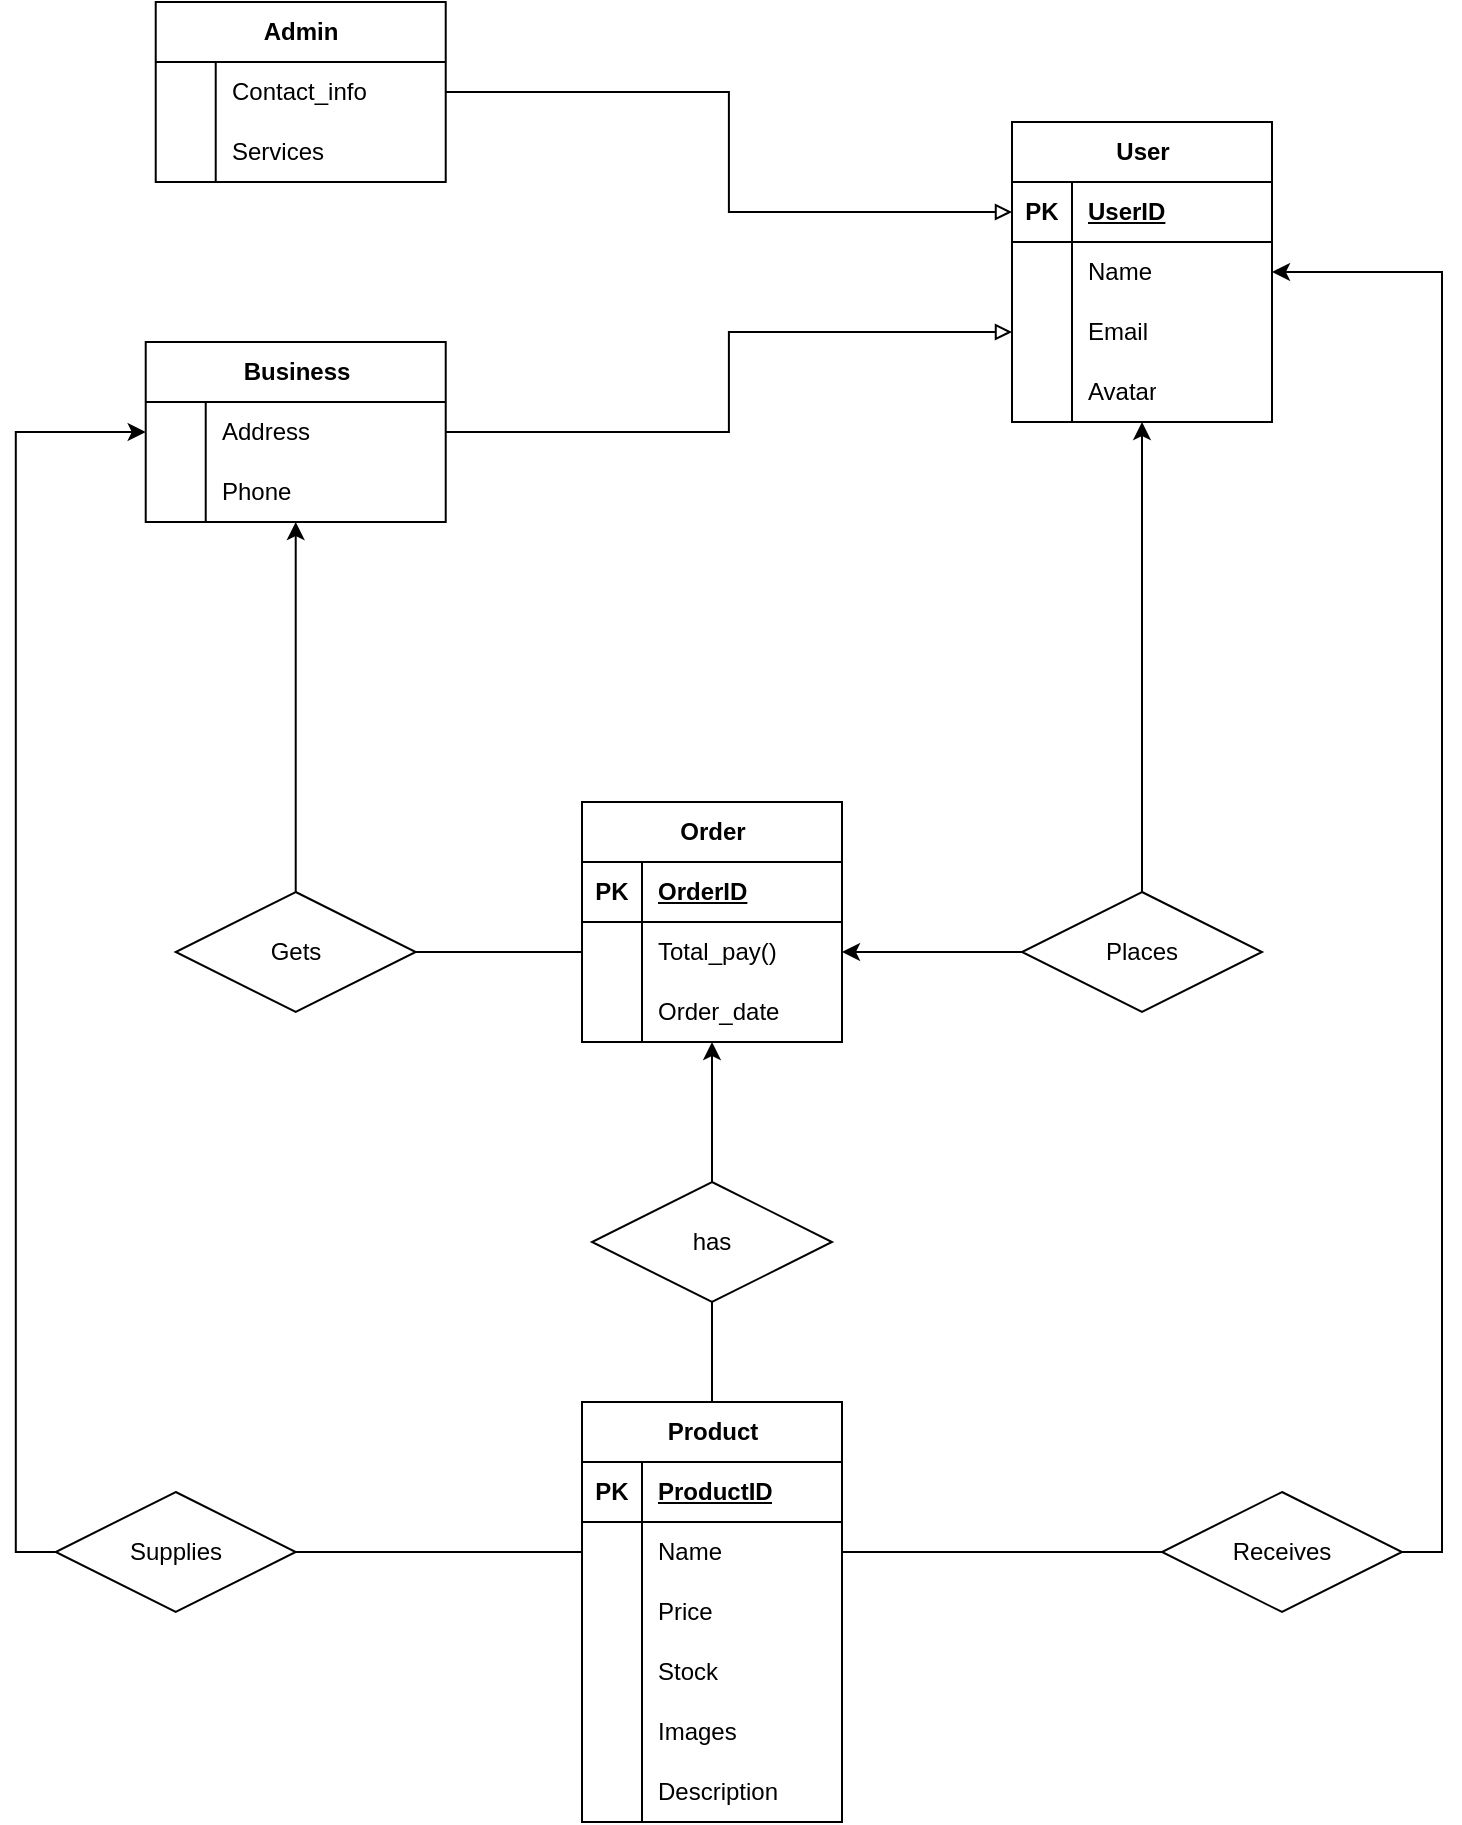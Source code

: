 <mxfile version="22.1.0" type="device">
  <diagram id="R2lEEEUBdFMjLlhIrx00" name="Page-1">
    <mxGraphModel dx="3543" dy="1396" grid="1" gridSize="10" guides="1" tooltips="1" connect="1" arrows="1" fold="1" page="1" pageScale="1" pageWidth="827" pageHeight="1169" math="0" shadow="0" extFonts="Permanent Marker^https://fonts.googleapis.com/css?family=Permanent+Marker">
      <root>
        <mxCell id="0" />
        <mxCell id="1" parent="0" />
        <mxCell id="K0dJjCZat4s2GaYUu340-27" style="edgeStyle=orthogonalEdgeStyle;rounded=0;orthogonalLoop=1;jettySize=auto;html=1;entryX=0.5;entryY=0;entryDx=0;entryDy=0;endArrow=none;endFill=0;startArrow=classic;startFill=1;" parent="1" source="dnALsjFToUJ2Kt-m2iwj-1" target="dnALsjFToUJ2Kt-m2iwj-149" edge="1">
          <mxGeometry relative="1" as="geometry" />
        </mxCell>
        <mxCell id="dnALsjFToUJ2Kt-m2iwj-1" value="User" style="shape=table;startSize=30;container=1;collapsible=1;childLayout=tableLayout;fixedRows=1;rowLines=0;fontStyle=1;align=center;resizeLast=1;html=1;" parent="1" vertex="1">
          <mxGeometry x="-245" y="210" width="130" height="150" as="geometry" />
        </mxCell>
        <mxCell id="dnALsjFToUJ2Kt-m2iwj-2" value="" style="shape=tableRow;horizontal=0;startSize=0;swimlaneHead=0;swimlaneBody=0;fillColor=none;collapsible=0;dropTarget=0;points=[[0,0.5],[1,0.5]];portConstraint=eastwest;top=0;left=0;right=0;bottom=1;" parent="dnALsjFToUJ2Kt-m2iwj-1" vertex="1">
          <mxGeometry y="30" width="130" height="30" as="geometry" />
        </mxCell>
        <mxCell id="dnALsjFToUJ2Kt-m2iwj-3" value="PK" style="shape=partialRectangle;connectable=0;fillColor=none;top=0;left=0;bottom=0;right=0;fontStyle=1;overflow=hidden;whiteSpace=wrap;html=1;" parent="dnALsjFToUJ2Kt-m2iwj-2" vertex="1">
          <mxGeometry width="30" height="30" as="geometry">
            <mxRectangle width="30" height="30" as="alternateBounds" />
          </mxGeometry>
        </mxCell>
        <mxCell id="dnALsjFToUJ2Kt-m2iwj-4" value="UserID" style="shape=partialRectangle;connectable=0;fillColor=none;top=0;left=0;bottom=0;right=0;align=left;spacingLeft=6;fontStyle=5;overflow=hidden;whiteSpace=wrap;html=1;" parent="dnALsjFToUJ2Kt-m2iwj-2" vertex="1">
          <mxGeometry x="30" width="100" height="30" as="geometry">
            <mxRectangle width="100" height="30" as="alternateBounds" />
          </mxGeometry>
        </mxCell>
        <mxCell id="dnALsjFToUJ2Kt-m2iwj-5" value="" style="shape=tableRow;horizontal=0;startSize=0;swimlaneHead=0;swimlaneBody=0;fillColor=none;collapsible=0;dropTarget=0;points=[[0,0.5],[1,0.5]];portConstraint=eastwest;top=0;left=0;right=0;bottom=0;" parent="dnALsjFToUJ2Kt-m2iwj-1" vertex="1">
          <mxGeometry y="60" width="130" height="30" as="geometry" />
        </mxCell>
        <mxCell id="dnALsjFToUJ2Kt-m2iwj-6" value="" style="shape=partialRectangle;connectable=0;fillColor=none;top=0;left=0;bottom=0;right=0;editable=1;overflow=hidden;whiteSpace=wrap;html=1;" parent="dnALsjFToUJ2Kt-m2iwj-5" vertex="1">
          <mxGeometry width="30" height="30" as="geometry">
            <mxRectangle width="30" height="30" as="alternateBounds" />
          </mxGeometry>
        </mxCell>
        <mxCell id="dnALsjFToUJ2Kt-m2iwj-7" value="Name" style="shape=partialRectangle;connectable=0;fillColor=none;top=0;left=0;bottom=0;right=0;align=left;spacingLeft=6;overflow=hidden;whiteSpace=wrap;html=1;" parent="dnALsjFToUJ2Kt-m2iwj-5" vertex="1">
          <mxGeometry x="30" width="100" height="30" as="geometry">
            <mxRectangle width="100" height="30" as="alternateBounds" />
          </mxGeometry>
        </mxCell>
        <mxCell id="dnALsjFToUJ2Kt-m2iwj-8" value="" style="shape=tableRow;horizontal=0;startSize=0;swimlaneHead=0;swimlaneBody=0;fillColor=none;collapsible=0;dropTarget=0;points=[[0,0.5],[1,0.5]];portConstraint=eastwest;top=0;left=0;right=0;bottom=0;" parent="dnALsjFToUJ2Kt-m2iwj-1" vertex="1">
          <mxGeometry y="90" width="130" height="30" as="geometry" />
        </mxCell>
        <mxCell id="dnALsjFToUJ2Kt-m2iwj-9" value="" style="shape=partialRectangle;connectable=0;fillColor=none;top=0;left=0;bottom=0;right=0;editable=1;overflow=hidden;whiteSpace=wrap;html=1;" parent="dnALsjFToUJ2Kt-m2iwj-8" vertex="1">
          <mxGeometry width="30" height="30" as="geometry">
            <mxRectangle width="30" height="30" as="alternateBounds" />
          </mxGeometry>
        </mxCell>
        <mxCell id="dnALsjFToUJ2Kt-m2iwj-10" value="Email" style="shape=partialRectangle;connectable=0;fillColor=none;top=0;left=0;bottom=0;right=0;align=left;spacingLeft=6;overflow=hidden;whiteSpace=wrap;html=1;" parent="dnALsjFToUJ2Kt-m2iwj-8" vertex="1">
          <mxGeometry x="30" width="100" height="30" as="geometry">
            <mxRectangle width="100" height="30" as="alternateBounds" />
          </mxGeometry>
        </mxCell>
        <mxCell id="dnALsjFToUJ2Kt-m2iwj-11" value="" style="shape=tableRow;horizontal=0;startSize=0;swimlaneHead=0;swimlaneBody=0;fillColor=none;collapsible=0;dropTarget=0;points=[[0,0.5],[1,0.5]];portConstraint=eastwest;top=0;left=0;right=0;bottom=0;" parent="dnALsjFToUJ2Kt-m2iwj-1" vertex="1">
          <mxGeometry y="120" width="130" height="30" as="geometry" />
        </mxCell>
        <mxCell id="dnALsjFToUJ2Kt-m2iwj-12" value="" style="shape=partialRectangle;connectable=0;fillColor=none;top=0;left=0;bottom=0;right=0;editable=1;overflow=hidden;whiteSpace=wrap;html=1;" parent="dnALsjFToUJ2Kt-m2iwj-11" vertex="1">
          <mxGeometry width="30" height="30" as="geometry">
            <mxRectangle width="30" height="30" as="alternateBounds" />
          </mxGeometry>
        </mxCell>
        <mxCell id="dnALsjFToUJ2Kt-m2iwj-13" value="Avatar" style="shape=partialRectangle;connectable=0;fillColor=none;top=0;left=0;bottom=0;right=0;align=left;spacingLeft=6;overflow=hidden;whiteSpace=wrap;html=1;" parent="dnALsjFToUJ2Kt-m2iwj-11" vertex="1">
          <mxGeometry x="30" width="100" height="30" as="geometry">
            <mxRectangle width="100" height="30" as="alternateBounds" />
          </mxGeometry>
        </mxCell>
        <mxCell id="dnALsjFToUJ2Kt-m2iwj-14" value="Admin" style="shape=table;startSize=30;container=1;collapsible=1;childLayout=tableLayout;fixedRows=1;rowLines=0;fontStyle=1;align=center;resizeLast=1;html=1;" parent="1" vertex="1">
          <mxGeometry x="-673.14" y="150" width="145" height="90" as="geometry" />
        </mxCell>
        <mxCell id="dnALsjFToUJ2Kt-m2iwj-21" value="" style="shape=tableRow;horizontal=0;startSize=0;swimlaneHead=0;swimlaneBody=0;fillColor=none;collapsible=0;dropTarget=0;points=[[0,0.5],[1,0.5]];portConstraint=eastwest;top=0;left=0;right=0;bottom=0;" parent="dnALsjFToUJ2Kt-m2iwj-14" vertex="1">
          <mxGeometry y="30" width="145" height="30" as="geometry" />
        </mxCell>
        <mxCell id="dnALsjFToUJ2Kt-m2iwj-22" value="" style="shape=partialRectangle;connectable=0;fillColor=none;top=0;left=0;bottom=0;right=0;editable=1;overflow=hidden;whiteSpace=wrap;html=1;" parent="dnALsjFToUJ2Kt-m2iwj-21" vertex="1">
          <mxGeometry width="30" height="30" as="geometry">
            <mxRectangle width="30" height="30" as="alternateBounds" />
          </mxGeometry>
        </mxCell>
        <mxCell id="dnALsjFToUJ2Kt-m2iwj-23" value="Contact_info" style="shape=partialRectangle;connectable=0;fillColor=none;top=0;left=0;bottom=0;right=0;align=left;spacingLeft=6;overflow=hidden;whiteSpace=wrap;html=1;" parent="dnALsjFToUJ2Kt-m2iwj-21" vertex="1">
          <mxGeometry x="30" width="115" height="30" as="geometry">
            <mxRectangle width="115" height="30" as="alternateBounds" />
          </mxGeometry>
        </mxCell>
        <mxCell id="dnALsjFToUJ2Kt-m2iwj-27" value="" style="shape=tableRow;horizontal=0;startSize=0;swimlaneHead=0;swimlaneBody=0;fillColor=none;collapsible=0;dropTarget=0;points=[[0,0.5],[1,0.5]];portConstraint=eastwest;top=0;left=0;right=0;bottom=0;" parent="dnALsjFToUJ2Kt-m2iwj-14" vertex="1">
          <mxGeometry y="60" width="145" height="30" as="geometry" />
        </mxCell>
        <mxCell id="dnALsjFToUJ2Kt-m2iwj-28" value="" style="shape=partialRectangle;connectable=0;fillColor=none;top=0;left=0;bottom=0;right=0;editable=1;overflow=hidden;whiteSpace=wrap;html=1;" parent="dnALsjFToUJ2Kt-m2iwj-27" vertex="1">
          <mxGeometry width="30" height="30" as="geometry">
            <mxRectangle width="30" height="30" as="alternateBounds" />
          </mxGeometry>
        </mxCell>
        <mxCell id="dnALsjFToUJ2Kt-m2iwj-29" value="Services" style="shape=partialRectangle;connectable=0;fillColor=none;top=0;left=0;bottom=0;right=0;align=left;spacingLeft=6;overflow=hidden;whiteSpace=wrap;html=1;" parent="dnALsjFToUJ2Kt-m2iwj-27" vertex="1">
          <mxGeometry x="30" width="115" height="30" as="geometry">
            <mxRectangle width="115" height="30" as="alternateBounds" />
          </mxGeometry>
        </mxCell>
        <mxCell id="dnALsjFToUJ2Kt-m2iwj-84" value="Receives" style="shape=rhombus;perimeter=rhombusPerimeter;whiteSpace=wrap;html=1;align=center;" parent="1" vertex="1">
          <mxGeometry x="-170" y="895" width="120" height="60" as="geometry" />
        </mxCell>
        <mxCell id="dnALsjFToUJ2Kt-m2iwj-239" style="edgeStyle=orthogonalEdgeStyle;rounded=0;orthogonalLoop=1;jettySize=auto;html=1;entryX=1;entryY=0.5;entryDx=0;entryDy=0;endArrow=classic;endFill=1;" parent="1" source="dnALsjFToUJ2Kt-m2iwj-149" target="dnALsjFToUJ2Kt-m2iwj-229" edge="1">
          <mxGeometry relative="1" as="geometry" />
        </mxCell>
        <mxCell id="dnALsjFToUJ2Kt-m2iwj-149" value="Places" style="shape=rhombus;perimeter=rhombusPerimeter;whiteSpace=wrap;html=1;align=center;" parent="1" vertex="1">
          <mxGeometry x="-240" y="595" width="120" height="60" as="geometry" />
        </mxCell>
        <mxCell id="dnALsjFToUJ2Kt-m2iwj-238" style="edgeStyle=orthogonalEdgeStyle;rounded=0;orthogonalLoop=1;jettySize=auto;html=1;endArrow=none;endFill=0;" parent="1" source="dnALsjFToUJ2Kt-m2iwj-150" target="dnALsjFToUJ2Kt-m2iwj-229" edge="1">
          <mxGeometry relative="1" as="geometry" />
        </mxCell>
        <mxCell id="dnALsjFToUJ2Kt-m2iwj-150" value="Gets" style="shape=rhombus;perimeter=rhombusPerimeter;whiteSpace=wrap;html=1;align=center;" parent="1" vertex="1">
          <mxGeometry x="-663.14" y="595" width="120" height="60" as="geometry" />
        </mxCell>
        <mxCell id="dnALsjFToUJ2Kt-m2iwj-209" style="edgeStyle=orthogonalEdgeStyle;rounded=0;orthogonalLoop=1;jettySize=auto;html=1;entryX=0;entryY=0.5;entryDx=0;entryDy=0;endArrow=none;endFill=0;" parent="1" source="dnALsjFToUJ2Kt-m2iwj-152" target="dnALsjFToUJ2Kt-m2iwj-200" edge="1">
          <mxGeometry relative="1" as="geometry" />
        </mxCell>
        <mxCell id="dnALsjFToUJ2Kt-m2iwj-152" value="Supplies" style="shape=rhombus;perimeter=rhombusPerimeter;whiteSpace=wrap;html=1;align=center;" parent="1" vertex="1">
          <mxGeometry x="-723.14" y="895" width="120" height="60" as="geometry" />
        </mxCell>
        <mxCell id="K0dJjCZat4s2GaYUu340-10" style="edgeStyle=orthogonalEdgeStyle;rounded=0;orthogonalLoop=1;jettySize=auto;html=1;entryX=0.5;entryY=0;entryDx=0;entryDy=0;endArrow=none;endFill=0;startArrow=classic;startFill=1;" parent="1" source="dnALsjFToUJ2Kt-m2iwj-171" target="dnALsjFToUJ2Kt-m2iwj-150" edge="1">
          <mxGeometry relative="1" as="geometry" />
        </mxCell>
        <mxCell id="dnALsjFToUJ2Kt-m2iwj-171" value="Business" style="shape=table;startSize=30;container=1;collapsible=1;childLayout=tableLayout;fixedRows=1;rowLines=0;fontStyle=1;align=center;resizeLast=1;html=1;" parent="1" vertex="1">
          <mxGeometry x="-678.14" y="320" width="150" height="90" as="geometry" />
        </mxCell>
        <mxCell id="dnALsjFToUJ2Kt-m2iwj-175" value="" style="shape=tableRow;horizontal=0;startSize=0;swimlaneHead=0;swimlaneBody=0;fillColor=none;collapsible=0;dropTarget=0;points=[[0,0.5],[1,0.5]];portConstraint=eastwest;top=0;left=0;right=0;bottom=0;" parent="dnALsjFToUJ2Kt-m2iwj-171" vertex="1">
          <mxGeometry y="30" width="150" height="30" as="geometry" />
        </mxCell>
        <mxCell id="dnALsjFToUJ2Kt-m2iwj-176" value="" style="shape=partialRectangle;connectable=0;fillColor=none;top=0;left=0;bottom=0;right=0;editable=1;overflow=hidden;whiteSpace=wrap;html=1;" parent="dnALsjFToUJ2Kt-m2iwj-175" vertex="1">
          <mxGeometry width="30" height="30" as="geometry">
            <mxRectangle width="30" height="30" as="alternateBounds" />
          </mxGeometry>
        </mxCell>
        <mxCell id="dnALsjFToUJ2Kt-m2iwj-177" value="Address" style="shape=partialRectangle;connectable=0;fillColor=none;top=0;left=0;bottom=0;right=0;align=left;spacingLeft=6;overflow=hidden;whiteSpace=wrap;html=1;" parent="dnALsjFToUJ2Kt-m2iwj-175" vertex="1">
          <mxGeometry x="30" width="120" height="30" as="geometry">
            <mxRectangle width="120" height="30" as="alternateBounds" />
          </mxGeometry>
        </mxCell>
        <mxCell id="dnALsjFToUJ2Kt-m2iwj-178" value="" style="shape=tableRow;horizontal=0;startSize=0;swimlaneHead=0;swimlaneBody=0;fillColor=none;collapsible=0;dropTarget=0;points=[[0,0.5],[1,0.5]];portConstraint=eastwest;top=0;left=0;right=0;bottom=0;" parent="dnALsjFToUJ2Kt-m2iwj-171" vertex="1">
          <mxGeometry y="60" width="150" height="30" as="geometry" />
        </mxCell>
        <mxCell id="dnALsjFToUJ2Kt-m2iwj-179" value="" style="shape=partialRectangle;connectable=0;fillColor=none;top=0;left=0;bottom=0;right=0;editable=1;overflow=hidden;whiteSpace=wrap;html=1;" parent="dnALsjFToUJ2Kt-m2iwj-178" vertex="1">
          <mxGeometry width="30" height="30" as="geometry">
            <mxRectangle width="30" height="30" as="alternateBounds" />
          </mxGeometry>
        </mxCell>
        <mxCell id="dnALsjFToUJ2Kt-m2iwj-180" value="Phone" style="shape=partialRectangle;connectable=0;fillColor=none;top=0;left=0;bottom=0;right=0;align=left;spacingLeft=6;overflow=hidden;whiteSpace=wrap;html=1;" parent="dnALsjFToUJ2Kt-m2iwj-178" vertex="1">
          <mxGeometry x="30" width="120" height="30" as="geometry">
            <mxRectangle width="120" height="30" as="alternateBounds" />
          </mxGeometry>
        </mxCell>
        <mxCell id="K0dJjCZat4s2GaYUu340-4" style="edgeStyle=orthogonalEdgeStyle;rounded=0;orthogonalLoop=1;jettySize=auto;html=1;endArrow=none;endFill=0;startArrow=none;startFill=0;" parent="1" source="dnALsjFToUJ2Kt-m2iwj-196" target="K0dJjCZat4s2GaYUu340-2" edge="1">
          <mxGeometry relative="1" as="geometry" />
        </mxCell>
        <mxCell id="dnALsjFToUJ2Kt-m2iwj-196" value="Product" style="shape=table;startSize=30;container=1;collapsible=1;childLayout=tableLayout;fixedRows=1;rowLines=0;fontStyle=1;align=center;resizeLast=1;html=1;" parent="1" vertex="1">
          <mxGeometry x="-460" y="850" width="130" height="210" as="geometry" />
        </mxCell>
        <mxCell id="dnALsjFToUJ2Kt-m2iwj-197" value="" style="shape=tableRow;horizontal=0;startSize=0;swimlaneHead=0;swimlaneBody=0;fillColor=none;collapsible=0;dropTarget=0;points=[[0,0.5],[1,0.5]];portConstraint=eastwest;top=0;left=0;right=0;bottom=1;" parent="dnALsjFToUJ2Kt-m2iwj-196" vertex="1">
          <mxGeometry y="30" width="130" height="30" as="geometry" />
        </mxCell>
        <mxCell id="dnALsjFToUJ2Kt-m2iwj-198" value="PK" style="shape=partialRectangle;connectable=0;fillColor=none;top=0;left=0;bottom=0;right=0;fontStyle=1;overflow=hidden;whiteSpace=wrap;html=1;" parent="dnALsjFToUJ2Kt-m2iwj-197" vertex="1">
          <mxGeometry width="30" height="30" as="geometry">
            <mxRectangle width="30" height="30" as="alternateBounds" />
          </mxGeometry>
        </mxCell>
        <mxCell id="dnALsjFToUJ2Kt-m2iwj-199" value="ProductID" style="shape=partialRectangle;connectable=0;fillColor=none;top=0;left=0;bottom=0;right=0;align=left;spacingLeft=6;fontStyle=5;overflow=hidden;whiteSpace=wrap;html=1;" parent="dnALsjFToUJ2Kt-m2iwj-197" vertex="1">
          <mxGeometry x="30" width="100" height="30" as="geometry">
            <mxRectangle width="100" height="30" as="alternateBounds" />
          </mxGeometry>
        </mxCell>
        <mxCell id="dnALsjFToUJ2Kt-m2iwj-200" value="" style="shape=tableRow;horizontal=0;startSize=0;swimlaneHead=0;swimlaneBody=0;fillColor=none;collapsible=0;dropTarget=0;points=[[0,0.5],[1,0.5]];portConstraint=eastwest;top=0;left=0;right=0;bottom=0;" parent="dnALsjFToUJ2Kt-m2iwj-196" vertex="1">
          <mxGeometry y="60" width="130" height="30" as="geometry" />
        </mxCell>
        <mxCell id="dnALsjFToUJ2Kt-m2iwj-201" value="" style="shape=partialRectangle;connectable=0;fillColor=none;top=0;left=0;bottom=0;right=0;editable=1;overflow=hidden;whiteSpace=wrap;html=1;" parent="dnALsjFToUJ2Kt-m2iwj-200" vertex="1">
          <mxGeometry width="30" height="30" as="geometry">
            <mxRectangle width="30" height="30" as="alternateBounds" />
          </mxGeometry>
        </mxCell>
        <mxCell id="dnALsjFToUJ2Kt-m2iwj-202" value="Name" style="shape=partialRectangle;connectable=0;fillColor=none;top=0;left=0;bottom=0;right=0;align=left;spacingLeft=6;overflow=hidden;whiteSpace=wrap;html=1;" parent="dnALsjFToUJ2Kt-m2iwj-200" vertex="1">
          <mxGeometry x="30" width="100" height="30" as="geometry">
            <mxRectangle width="100" height="30" as="alternateBounds" />
          </mxGeometry>
        </mxCell>
        <mxCell id="dnALsjFToUJ2Kt-m2iwj-203" value="" style="shape=tableRow;horizontal=0;startSize=0;swimlaneHead=0;swimlaneBody=0;fillColor=none;collapsible=0;dropTarget=0;points=[[0,0.5],[1,0.5]];portConstraint=eastwest;top=0;left=0;right=0;bottom=0;" parent="dnALsjFToUJ2Kt-m2iwj-196" vertex="1">
          <mxGeometry y="90" width="130" height="30" as="geometry" />
        </mxCell>
        <mxCell id="dnALsjFToUJ2Kt-m2iwj-204" value="" style="shape=partialRectangle;connectable=0;fillColor=none;top=0;left=0;bottom=0;right=0;editable=1;overflow=hidden;whiteSpace=wrap;html=1;" parent="dnALsjFToUJ2Kt-m2iwj-203" vertex="1">
          <mxGeometry width="30" height="30" as="geometry">
            <mxRectangle width="30" height="30" as="alternateBounds" />
          </mxGeometry>
        </mxCell>
        <mxCell id="dnALsjFToUJ2Kt-m2iwj-205" value="Price" style="shape=partialRectangle;connectable=0;fillColor=none;top=0;left=0;bottom=0;right=0;align=left;spacingLeft=6;overflow=hidden;whiteSpace=wrap;html=1;" parent="dnALsjFToUJ2Kt-m2iwj-203" vertex="1">
          <mxGeometry x="30" width="100" height="30" as="geometry">
            <mxRectangle width="100" height="30" as="alternateBounds" />
          </mxGeometry>
        </mxCell>
        <mxCell id="dnALsjFToUJ2Kt-m2iwj-206" value="" style="shape=tableRow;horizontal=0;startSize=0;swimlaneHead=0;swimlaneBody=0;fillColor=none;collapsible=0;dropTarget=0;points=[[0,0.5],[1,0.5]];portConstraint=eastwest;top=0;left=0;right=0;bottom=0;" parent="dnALsjFToUJ2Kt-m2iwj-196" vertex="1">
          <mxGeometry y="120" width="130" height="30" as="geometry" />
        </mxCell>
        <mxCell id="dnALsjFToUJ2Kt-m2iwj-207" value="" style="shape=partialRectangle;connectable=0;fillColor=none;top=0;left=0;bottom=0;right=0;editable=1;overflow=hidden;whiteSpace=wrap;html=1;" parent="dnALsjFToUJ2Kt-m2iwj-206" vertex="1">
          <mxGeometry width="30" height="30" as="geometry">
            <mxRectangle width="30" height="30" as="alternateBounds" />
          </mxGeometry>
        </mxCell>
        <mxCell id="dnALsjFToUJ2Kt-m2iwj-208" value="Stock" style="shape=partialRectangle;connectable=0;fillColor=none;top=0;left=0;bottom=0;right=0;align=left;spacingLeft=6;overflow=hidden;whiteSpace=wrap;html=1;" parent="dnALsjFToUJ2Kt-m2iwj-206" vertex="1">
          <mxGeometry x="30" width="100" height="30" as="geometry">
            <mxRectangle width="100" height="30" as="alternateBounds" />
          </mxGeometry>
        </mxCell>
        <mxCell id="fsVR9X3jZ-R1_g347m8x-4" value="" style="shape=tableRow;horizontal=0;startSize=0;swimlaneHead=0;swimlaneBody=0;fillColor=none;collapsible=0;dropTarget=0;points=[[0,0.5],[1,0.5]];portConstraint=eastwest;top=0;left=0;right=0;bottom=0;" vertex="1" parent="dnALsjFToUJ2Kt-m2iwj-196">
          <mxGeometry y="150" width="130" height="30" as="geometry" />
        </mxCell>
        <mxCell id="fsVR9X3jZ-R1_g347m8x-5" value="" style="shape=partialRectangle;connectable=0;fillColor=none;top=0;left=0;bottom=0;right=0;editable=1;overflow=hidden;whiteSpace=wrap;html=1;" vertex="1" parent="fsVR9X3jZ-R1_g347m8x-4">
          <mxGeometry width="30" height="30" as="geometry">
            <mxRectangle width="30" height="30" as="alternateBounds" />
          </mxGeometry>
        </mxCell>
        <mxCell id="fsVR9X3jZ-R1_g347m8x-6" value="Images" style="shape=partialRectangle;connectable=0;fillColor=none;top=0;left=0;bottom=0;right=0;align=left;spacingLeft=6;overflow=hidden;whiteSpace=wrap;html=1;" vertex="1" parent="fsVR9X3jZ-R1_g347m8x-4">
          <mxGeometry x="30" width="100" height="30" as="geometry">
            <mxRectangle width="100" height="30" as="alternateBounds" />
          </mxGeometry>
        </mxCell>
        <mxCell id="fsVR9X3jZ-R1_g347m8x-7" value="" style="shape=tableRow;horizontal=0;startSize=0;swimlaneHead=0;swimlaneBody=0;fillColor=none;collapsible=0;dropTarget=0;points=[[0,0.5],[1,0.5]];portConstraint=eastwest;top=0;left=0;right=0;bottom=0;" vertex="1" parent="dnALsjFToUJ2Kt-m2iwj-196">
          <mxGeometry y="180" width="130" height="30" as="geometry" />
        </mxCell>
        <mxCell id="fsVR9X3jZ-R1_g347m8x-8" value="" style="shape=partialRectangle;connectable=0;fillColor=none;top=0;left=0;bottom=0;right=0;editable=1;overflow=hidden;whiteSpace=wrap;html=1;" vertex="1" parent="fsVR9X3jZ-R1_g347m8x-7">
          <mxGeometry width="30" height="30" as="geometry">
            <mxRectangle width="30" height="30" as="alternateBounds" />
          </mxGeometry>
        </mxCell>
        <mxCell id="fsVR9X3jZ-R1_g347m8x-9" value="Description" style="shape=partialRectangle;connectable=0;fillColor=none;top=0;left=0;bottom=0;right=0;align=left;spacingLeft=6;overflow=hidden;whiteSpace=wrap;html=1;" vertex="1" parent="fsVR9X3jZ-R1_g347m8x-7">
          <mxGeometry x="30" width="100" height="30" as="geometry">
            <mxRectangle width="100" height="30" as="alternateBounds" />
          </mxGeometry>
        </mxCell>
        <mxCell id="dnALsjFToUJ2Kt-m2iwj-210" style="edgeStyle=orthogonalEdgeStyle;rounded=0;orthogonalLoop=1;jettySize=auto;html=1;exitX=1;exitY=0.5;exitDx=0;exitDy=0;entryX=0;entryY=0.5;entryDx=0;entryDy=0;endArrow=none;endFill=0;startArrow=none;startFill=0;" parent="1" source="dnALsjFToUJ2Kt-m2iwj-200" target="dnALsjFToUJ2Kt-m2iwj-84" edge="1">
          <mxGeometry relative="1" as="geometry" />
        </mxCell>
        <mxCell id="K0dJjCZat4s2GaYUu340-3" style="edgeStyle=orthogonalEdgeStyle;rounded=0;orthogonalLoop=1;jettySize=auto;html=1;entryX=0.5;entryY=0;entryDx=0;entryDy=0;endArrow=none;endFill=0;startArrow=classic;startFill=1;" parent="1" source="dnALsjFToUJ2Kt-m2iwj-225" target="K0dJjCZat4s2GaYUu340-2" edge="1">
          <mxGeometry relative="1" as="geometry" />
        </mxCell>
        <mxCell id="dnALsjFToUJ2Kt-m2iwj-225" value="Order" style="shape=table;startSize=30;container=1;collapsible=1;childLayout=tableLayout;fixedRows=1;rowLines=0;fontStyle=1;align=center;resizeLast=1;html=1;" parent="1" vertex="1">
          <mxGeometry x="-460" y="550" width="130" height="120" as="geometry" />
        </mxCell>
        <mxCell id="dnALsjFToUJ2Kt-m2iwj-226" value="" style="shape=tableRow;horizontal=0;startSize=0;swimlaneHead=0;swimlaneBody=0;fillColor=none;collapsible=0;dropTarget=0;points=[[0,0.5],[1,0.5]];portConstraint=eastwest;top=0;left=0;right=0;bottom=1;" parent="dnALsjFToUJ2Kt-m2iwj-225" vertex="1">
          <mxGeometry y="30" width="130" height="30" as="geometry" />
        </mxCell>
        <mxCell id="dnALsjFToUJ2Kt-m2iwj-227" value="PK" style="shape=partialRectangle;connectable=0;fillColor=none;top=0;left=0;bottom=0;right=0;fontStyle=1;overflow=hidden;whiteSpace=wrap;html=1;" parent="dnALsjFToUJ2Kt-m2iwj-226" vertex="1">
          <mxGeometry width="30" height="30" as="geometry">
            <mxRectangle width="30" height="30" as="alternateBounds" />
          </mxGeometry>
        </mxCell>
        <mxCell id="dnALsjFToUJ2Kt-m2iwj-228" value="OrderID" style="shape=partialRectangle;connectable=0;fillColor=none;top=0;left=0;bottom=0;right=0;align=left;spacingLeft=6;fontStyle=5;overflow=hidden;whiteSpace=wrap;html=1;" parent="dnALsjFToUJ2Kt-m2iwj-226" vertex="1">
          <mxGeometry x="30" width="100" height="30" as="geometry">
            <mxRectangle width="100" height="30" as="alternateBounds" />
          </mxGeometry>
        </mxCell>
        <mxCell id="dnALsjFToUJ2Kt-m2iwj-229" value="" style="shape=tableRow;horizontal=0;startSize=0;swimlaneHead=0;swimlaneBody=0;fillColor=none;collapsible=0;dropTarget=0;points=[[0,0.5],[1,0.5]];portConstraint=eastwest;top=0;left=0;right=0;bottom=0;" parent="dnALsjFToUJ2Kt-m2iwj-225" vertex="1">
          <mxGeometry y="60" width="130" height="30" as="geometry" />
        </mxCell>
        <mxCell id="dnALsjFToUJ2Kt-m2iwj-230" value="" style="shape=partialRectangle;connectable=0;fillColor=none;top=0;left=0;bottom=0;right=0;editable=1;overflow=hidden;whiteSpace=wrap;html=1;" parent="dnALsjFToUJ2Kt-m2iwj-229" vertex="1">
          <mxGeometry width="30" height="30" as="geometry">
            <mxRectangle width="30" height="30" as="alternateBounds" />
          </mxGeometry>
        </mxCell>
        <mxCell id="dnALsjFToUJ2Kt-m2iwj-231" value="Total_pay()" style="shape=partialRectangle;connectable=0;fillColor=none;top=0;left=0;bottom=0;right=0;align=left;spacingLeft=6;overflow=hidden;whiteSpace=wrap;html=1;" parent="dnALsjFToUJ2Kt-m2iwj-229" vertex="1">
          <mxGeometry x="30" width="100" height="30" as="geometry">
            <mxRectangle width="100" height="30" as="alternateBounds" />
          </mxGeometry>
        </mxCell>
        <mxCell id="dnALsjFToUJ2Kt-m2iwj-232" value="" style="shape=tableRow;horizontal=0;startSize=0;swimlaneHead=0;swimlaneBody=0;fillColor=none;collapsible=0;dropTarget=0;points=[[0,0.5],[1,0.5]];portConstraint=eastwest;top=0;left=0;right=0;bottom=0;" parent="dnALsjFToUJ2Kt-m2iwj-225" vertex="1">
          <mxGeometry y="90" width="130" height="30" as="geometry" />
        </mxCell>
        <mxCell id="dnALsjFToUJ2Kt-m2iwj-233" value="" style="shape=partialRectangle;connectable=0;fillColor=none;top=0;left=0;bottom=0;right=0;editable=1;overflow=hidden;whiteSpace=wrap;html=1;" parent="dnALsjFToUJ2Kt-m2iwj-232" vertex="1">
          <mxGeometry width="30" height="30" as="geometry">
            <mxRectangle width="30" height="30" as="alternateBounds" />
          </mxGeometry>
        </mxCell>
        <mxCell id="dnALsjFToUJ2Kt-m2iwj-234" value="Order_date" style="shape=partialRectangle;connectable=0;fillColor=none;top=0;left=0;bottom=0;right=0;align=left;spacingLeft=6;overflow=hidden;whiteSpace=wrap;html=1;" parent="dnALsjFToUJ2Kt-m2iwj-232" vertex="1">
          <mxGeometry x="30" width="100" height="30" as="geometry">
            <mxRectangle width="100" height="30" as="alternateBounds" />
          </mxGeometry>
        </mxCell>
        <mxCell id="K0dJjCZat4s2GaYUu340-2" value="has" style="shape=rhombus;perimeter=rhombusPerimeter;whiteSpace=wrap;html=1;align=center;" parent="1" vertex="1">
          <mxGeometry x="-455" y="740" width="120" height="60" as="geometry" />
        </mxCell>
        <mxCell id="K0dJjCZat4s2GaYUu340-12" style="edgeStyle=orthogonalEdgeStyle;rounded=0;orthogonalLoop=1;jettySize=auto;html=1;entryX=0;entryY=0.5;entryDx=0;entryDy=0;startArrow=classic;startFill=1;endArrow=none;endFill=0;" parent="1" source="dnALsjFToUJ2Kt-m2iwj-175" target="dnALsjFToUJ2Kt-m2iwj-152" edge="1">
          <mxGeometry relative="1" as="geometry" />
        </mxCell>
        <mxCell id="K0dJjCZat4s2GaYUu340-29" style="edgeStyle=orthogonalEdgeStyle;rounded=0;orthogonalLoop=1;jettySize=auto;html=1;entryX=1;entryY=0.5;entryDx=0;entryDy=0;endArrow=none;endFill=0;startArrow=classic;startFill=1;" parent="1" source="dnALsjFToUJ2Kt-m2iwj-5" target="dnALsjFToUJ2Kt-m2iwj-84" edge="1">
          <mxGeometry relative="1" as="geometry" />
        </mxCell>
        <mxCell id="fsVR9X3jZ-R1_g347m8x-2" style="edgeStyle=orthogonalEdgeStyle;rounded=0;orthogonalLoop=1;jettySize=auto;html=1;entryX=0;entryY=0.5;entryDx=0;entryDy=0;endArrow=block;endFill=0;" edge="1" parent="1" source="dnALsjFToUJ2Kt-m2iwj-21" target="dnALsjFToUJ2Kt-m2iwj-2">
          <mxGeometry relative="1" as="geometry" />
        </mxCell>
        <mxCell id="fsVR9X3jZ-R1_g347m8x-3" style="edgeStyle=orthogonalEdgeStyle;rounded=0;orthogonalLoop=1;jettySize=auto;html=1;entryX=0;entryY=0.5;entryDx=0;entryDy=0;endArrow=block;endFill=0;" edge="1" parent="1" source="dnALsjFToUJ2Kt-m2iwj-175" target="dnALsjFToUJ2Kt-m2iwj-8">
          <mxGeometry relative="1" as="geometry" />
        </mxCell>
      </root>
    </mxGraphModel>
  </diagram>
</mxfile>
